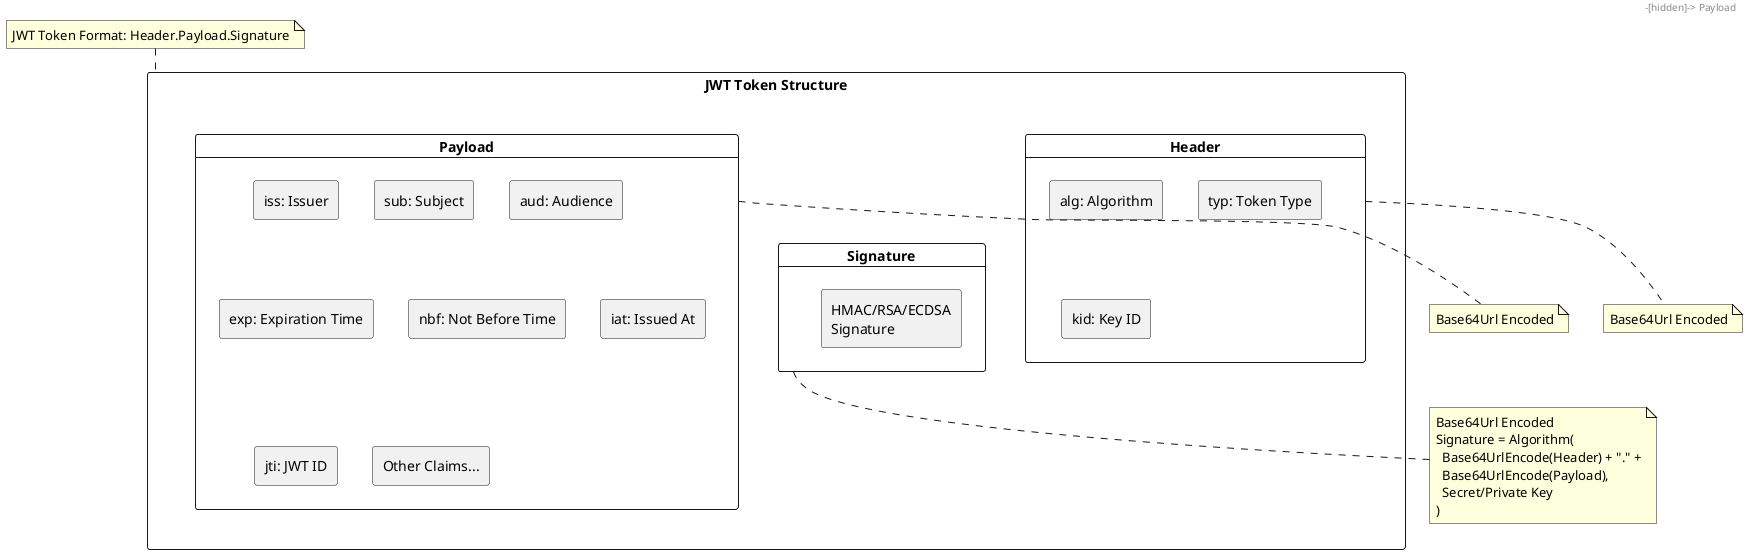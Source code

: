 @startuml

rectangle "JWT Token Structure" as JWT {
  card "Header" as Header {
    rectangle "alg: Algorithm" as alg
    rectangle "typ: Token Type" as typ
    rectangle "kid: Key ID" as kid
  }

  card "Payload" as Payload {
    rectangle "iss: Issuer" as iss
    rectangle "sub: Subject" as sub
    rectangle "aud: Audience" as aud
    rectangle "exp: Expiration Time" as exp
    rectangle "nbf: Not Before Time" as nbf
    rectangle "iat: Issued At" as iat
    rectangle "jti: JWT ID" as jti
    rectangle "Other Claims..." as other
  }

  card "Signature" as Signature {
    rectangle "HMAC/RSA/ECDSA\nSignature" as sig
  }
}

Header -[hidden]-> Payload
Payload -[hidden]-> Signature

note bottom of Header
  Base64Url Encoded
end note

note bottom of Payload
  Base64Url Encoded
end note

note bottom of Signature
  Base64Url Encoded
  Signature = Algorithm(
    Base64UrlEncode(Header) + "." +
    Base64UrlEncode(Payload),
    Secret/Private Key
  )
end note

note top of JWT
  JWT Token Format: Header.Payload.Signature
end note

@enduml
